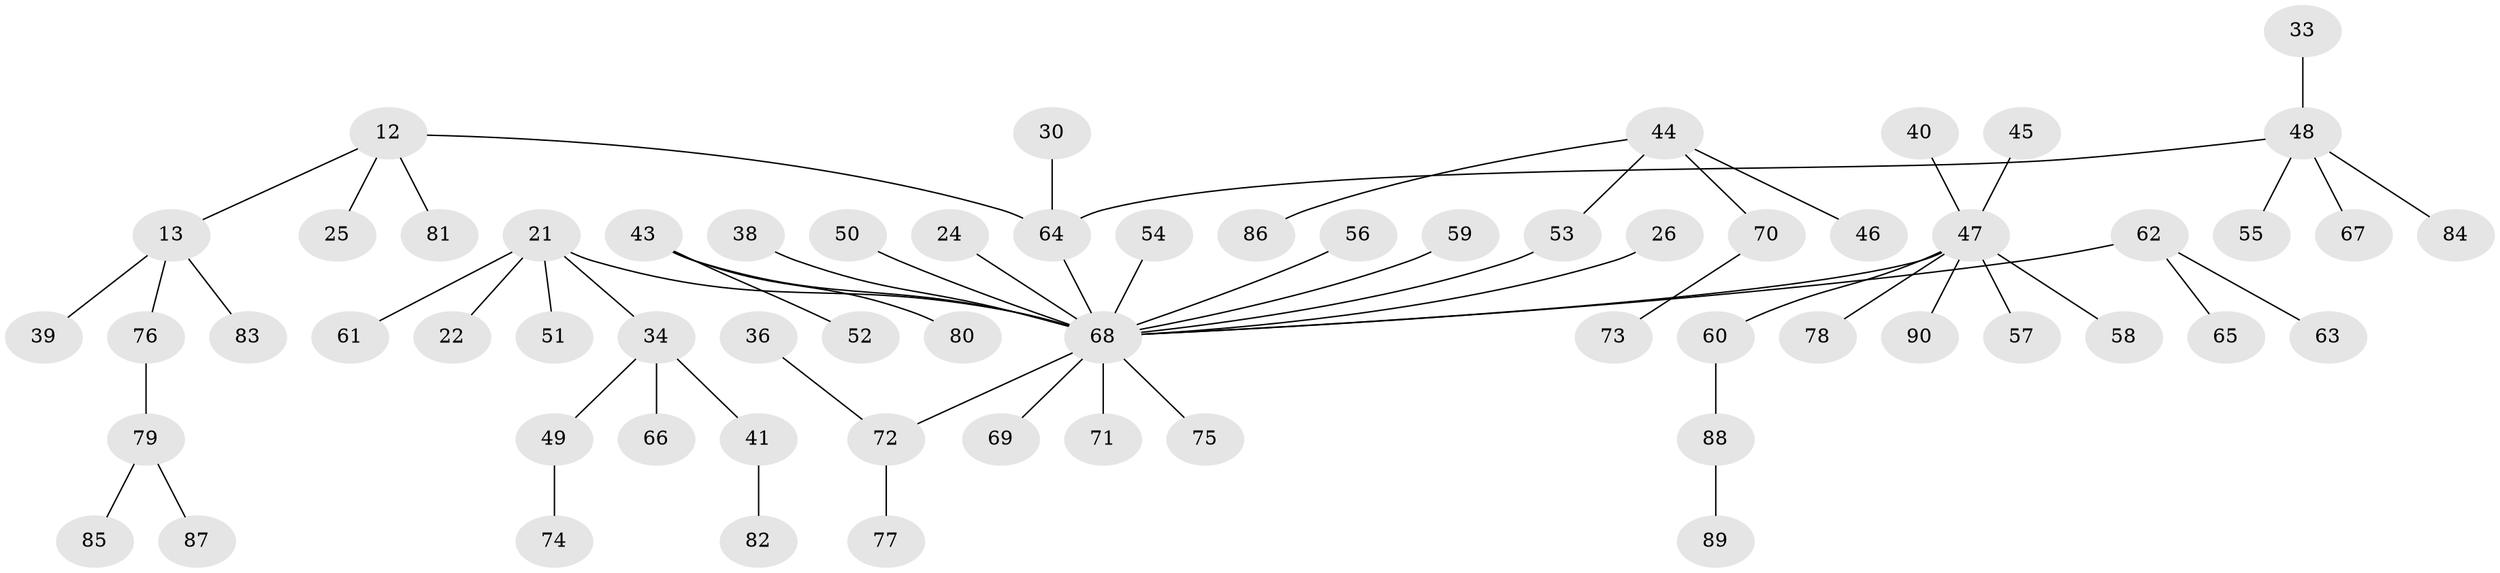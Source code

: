 // original degree distribution, {4: 0.14444444444444443, 5: 0.011111111111111112, 7: 0.011111111111111112, 3: 0.13333333333333333, 2: 0.16666666666666666, 1: 0.5333333333333333}
// Generated by graph-tools (version 1.1) at 2025/56/03/04/25 21:56:02]
// undirected, 63 vertices, 62 edges
graph export_dot {
graph [start="1"]
  node [color=gray90,style=filled];
  12;
  13;
  21 [super="+8"];
  22;
  24;
  25;
  26;
  30;
  33;
  34;
  36;
  38;
  39;
  40;
  41;
  43;
  44;
  45;
  46;
  47 [super="+37+35"];
  48 [super="+19"];
  49;
  50;
  51;
  52;
  53 [super="+42"];
  54;
  55;
  56;
  57;
  58;
  59;
  60;
  61;
  62 [super="+18"];
  63;
  64 [super="+28"];
  65;
  66;
  67;
  68 [super="+4+7+2+11+20+32+31"];
  69;
  70;
  71;
  72 [super="+23+27"];
  73;
  74;
  75;
  76;
  77;
  78;
  79;
  80;
  81;
  82;
  83;
  84;
  85;
  86;
  87;
  88;
  89;
  90;
  12 -- 13;
  12 -- 25;
  12 -- 81;
  12 -- 64;
  13 -- 39;
  13 -- 76;
  13 -- 83;
  21 -- 22;
  21 -- 34;
  21 -- 51;
  21 -- 61;
  21 -- 68;
  24 -- 68;
  26 -- 68;
  30 -- 64;
  33 -- 48;
  34 -- 41;
  34 -- 49;
  34 -- 66;
  36 -- 72;
  38 -- 68;
  40 -- 47;
  41 -- 82;
  43 -- 52;
  43 -- 80;
  43 -- 68;
  44 -- 46;
  44 -- 70;
  44 -- 86;
  44 -- 53;
  45 -- 47;
  47 -- 58;
  47 -- 68;
  47 -- 60;
  47 -- 78;
  47 -- 57;
  47 -- 90;
  48 -- 67;
  48 -- 84;
  48 -- 55;
  48 -- 64;
  49 -- 74;
  50 -- 68;
  53 -- 68;
  54 -- 68;
  56 -- 68;
  59 -- 68;
  60 -- 88;
  62 -- 63;
  62 -- 65;
  62 -- 68;
  64 -- 68;
  68 -- 71;
  68 -- 72;
  68 -- 75;
  68 -- 69;
  70 -- 73;
  72 -- 77;
  76 -- 79;
  79 -- 85;
  79 -- 87;
  88 -- 89;
}

